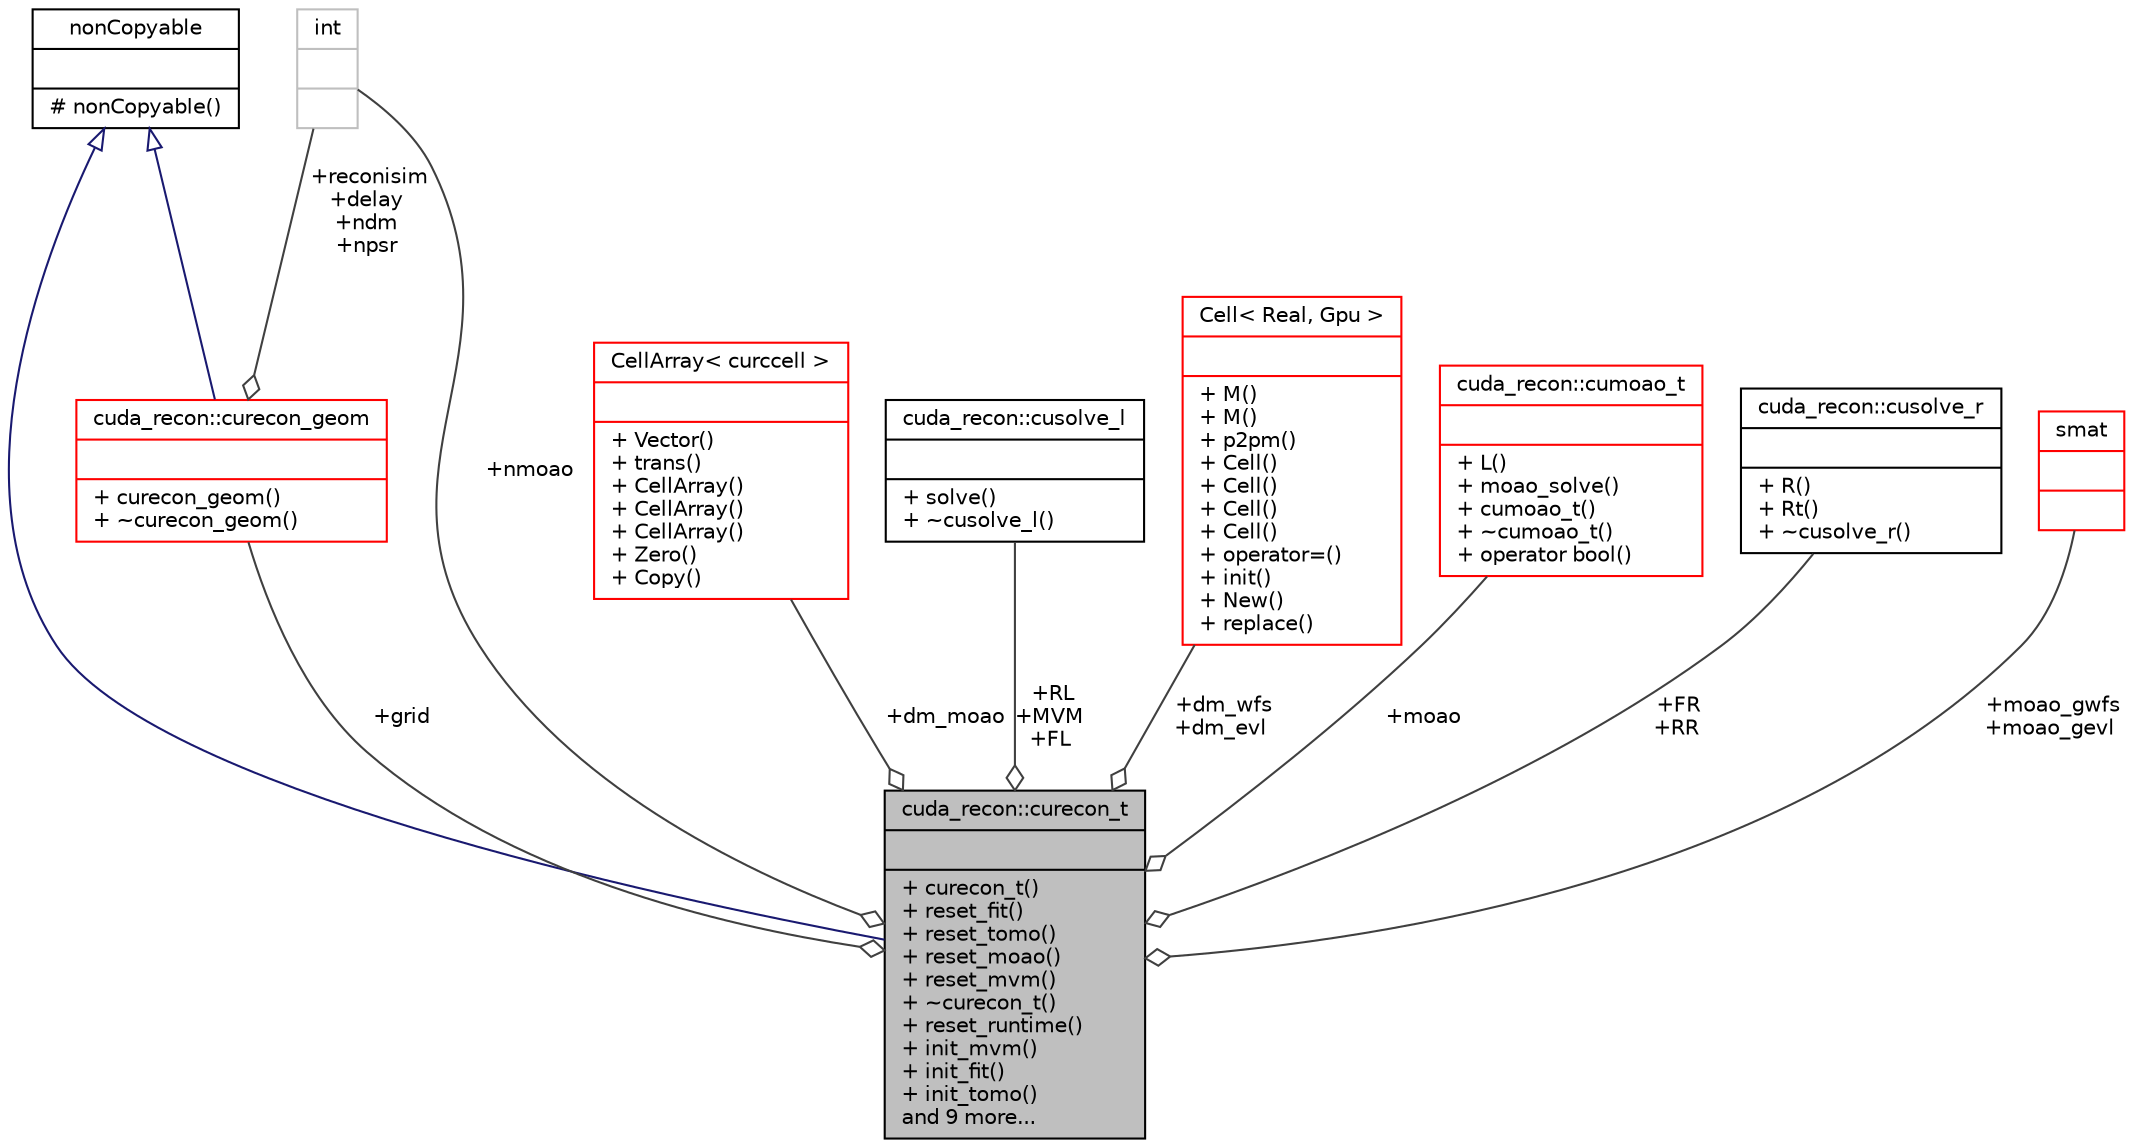 digraph "cuda_recon::curecon_t"
{
 // INTERACTIVE_SVG=YES
  bgcolor="transparent";
  edge [fontname="Helvetica",fontsize="10",labelfontname="Helvetica",labelfontsize="10"];
  node [fontname="Helvetica",fontsize="10",shape=record];
  Node2 [label="{cuda_recon::curecon_t\n||+ curecon_t()\l+ reset_fit()\l+ reset_tomo()\l+ reset_moao()\l+ reset_mvm()\l+ ~curecon_t()\l+ reset_runtime()\l+ init_mvm()\l+ init_fit()\l+ init_tomo()\land 9 more...\l}",height=0.2,width=0.4,color="black", fillcolor="grey75", style="filled", fontcolor="black"];
  Node3 -> Node2 [dir="back",color="midnightblue",fontsize="10",style="solid",arrowtail="onormal",fontname="Helvetica"];
  Node3 [label="{nonCopyable\n||# nonCopyable()\l}",height=0.2,width=0.4,color="black",URL="$classnon_copyable.html"];
  Node4 -> Node2 [color="grey25",fontsize="10",style="solid",label=" +dm_moao" ,arrowhead="odiamond",fontname="Helvetica"];
  Node4 [label="{CellArray\< curccell \>\n||+ Vector()\l+ trans()\l+ CellArray()\l+ CellArray()\l+ CellArray()\l+ Zero()\l+ Copy()\l}",height=0.2,width=0.4,color="red",URL="$class_cell_array.html"];
  Node15 -> Node2 [color="grey25",fontsize="10",style="solid",label=" +RL\n+MVM\n+FL" ,arrowhead="odiamond",fontname="Helvetica"];
  Node15 [label="{cuda_recon::cusolve_l\n||+ solve()\l+ ~cusolve_l()\l}",height=0.2,width=0.4,color="black",URL="$classcuda__recon_1_1cusolve__l.html"];
  Node16 -> Node2 [color="grey25",fontsize="10",style="solid",label=" +dm_wfs\n+dm_evl" ,arrowhead="odiamond",fontname="Helvetica"];
  Node16 [label="{Cell\< Real, Gpu \>\n||+ M()\l+ M()\l+ p2pm()\l+ Cell()\l+ Cell()\l+ Cell()\l+ Cell()\l+ operator=()\l+ init()\l+ New()\l+ replace()\l}",height=0.2,width=0.4,color="red",URL="$class_cell.html"];
  Node38 -> Node2 [color="grey25",fontsize="10",style="solid",label=" +moao" ,arrowhead="odiamond",fontname="Helvetica"];
  Node38 [label="{cuda_recon::cumoao_t\n||+ L()\l+ moao_solve()\l+ cumoao_t()\l+ ~cumoao_t()\l+ operator bool()\l}",height=0.2,width=0.4,color="red",URL="$classcuda__recon_1_1cumoao__t.html"];
  Node41 -> Node2 [color="grey25",fontsize="10",style="solid",label=" +nmoao" ,arrowhead="odiamond",fontname="Helvetica"];
  Node41 [label="{int\n||}",height=0.2,width=0.4,color="grey75"];
  Node42 -> Node2 [color="grey25",fontsize="10",style="solid",label=" +FR\n+RR" ,arrowhead="odiamond",fontname="Helvetica"];
  Node42 [label="{cuda_recon::cusolve_r\n||+ R()\l+ Rt()\l+ ~cusolve_r()\l}",height=0.2,width=0.4,color="black",URL="$classcuda__recon_1_1cusolve__r.html"];
  Node43 -> Node2 [color="grey25",fontsize="10",style="solid",label=" +grid" ,arrowhead="odiamond",fontname="Helvetica"];
  Node43 [label="{cuda_recon::curecon_geom\n||+ curecon_geom()\l+ ~curecon_geom()\l}",height=0.2,width=0.4,color="red",URL="$classcuda__recon_1_1curecon__geom.html"];
  Node3 -> Node43 [dir="back",color="midnightblue",fontsize="10",style="solid",arrowtail="onormal",fontname="Helvetica"];
  Node41 -> Node43 [color="grey25",fontsize="10",style="solid",label=" +reconisim\n+delay\n+ndm\n+npsr" ,arrowhead="odiamond",fontname="Helvetica"];
  Node49 -> Node2 [color="grey25",fontsize="10",style="solid",label=" +moao_gwfs\n+moao_gevl" ,arrowhead="odiamond",fontname="Helvetica"];
  Node49 [label="{smat\n||}",height=0.2,width=0.4,color="red",URL="$type_8h.html#structsmat"];
}
